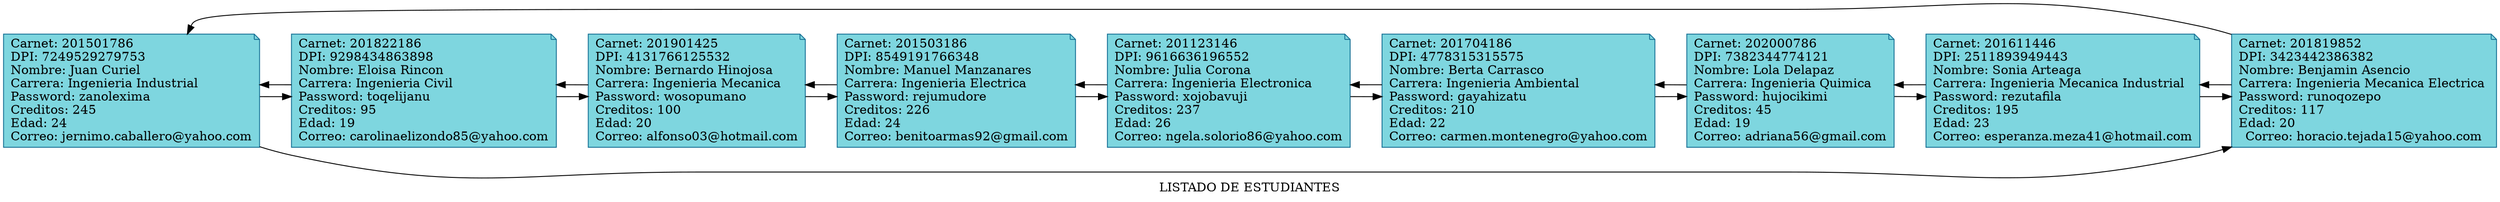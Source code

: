 digraph Alumnos {
 rankdir=LR;
 label="LISTADO DE ESTUDIANTES";
  node [shape = note, color="#187296", style=filled, fillcolor="#7ed6df"];
N0[label="Carnet: 201501786 \lDPI: 7249529279753 \lNombre: Juan Curiel \lCarrera: Ingenieria Industrial \lPassword: zanolexima \lCreditos: 245 \lEdad: 24 \lCorreo: jernimo.caballero@yahoo.com"];
N1[label="Carnet: 201822186 \lDPI: 9298434863898 \lNombre: Eloisa Rincon \lCarrera: Ingenieria Civil \lPassword: toqelijanu \lCreditos: 95 \lEdad: 19 \lCorreo: carolinaelizondo85@yahoo.com"];
N2[label="Carnet: 201901425 \lDPI: 4131766125532 \lNombre: Bernardo Hinojosa \lCarrera: Ingenieria Mecanica \lPassword: wosopumano \lCreditos: 100 \lEdad: 20 \lCorreo: alfonso03@hotmail.com"];
N3[label="Carnet: 201503186 \lDPI: 8549191766348 \lNombre: Manuel Manzanares \lCarrera: Ingenieria Electrica \lPassword: rejumudore \lCreditos: 226 \lEdad: 24 \lCorreo: benitoarmas92@gmail.com"];
N4[label="Carnet: 201123146 \lDPI: 9616636196552 \lNombre: Julia Corona \lCarrera: Ingenieria Electronica \lPassword: xojobavuji \lCreditos: 237 \lEdad: 26 \lCorreo: ngela.solorio86@yahoo.com"];
N5[label="Carnet: 201704186 \lDPI: 4778315315575 \lNombre: Berta Carrasco \lCarrera: Ingenieria Ambiental \lPassword: gayahizatu \lCreditos: 210 \lEdad: 22 \lCorreo: carmen.montenegro@yahoo.com"];
N6[label="Carnet: 202000786 \lDPI: 7382344774121 \lNombre: Lola Delapaz \lCarrera: Ingenieria Quimica \lPassword: hujocikimi \lCreditos: 45 \lEdad: 19 \lCorreo: adriana56@gmail.com"];
N7[label="Carnet: 201611446 \lDPI: 2511893949443 \lNombre: Sonia Arteaga \lCarrera: Ingenieria Mecanica Industrial \lPassword: rezutafila \lCreditos: 195 \lEdad: 23 \lCorreo: esperanza.meza41@hotmail.com"];
N8[label="Carnet: 201819852 \lDPI: 3423442386382 \lNombre: Benjamin Asencio \lCarrera: Ingenieria Mecanica Electrica \lPassword: runoqozepo \lCreditos: 117 \lEdad: 20 \lCorreo: horacio.tejada15@yahoo.com"];
N0->N1;
N1->N0;
N1->N2;
N2->N1;
N2->N3;
N3->N2;
N3->N4;
N4->N3;
N4->N5;
N5->N4;
N5->N6;
N6->N5;
N6->N7;
N7->N6;
N7->N8;
N8->N7;
N8->N0[headport=ne];
N0->N8[headport=so];

}